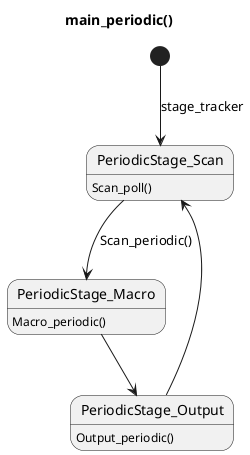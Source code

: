 '
' main_periodic.uml
'

@startuml
title main_periodic()
[*] --> PeriodicStage_Scan : stage_tracker
PeriodicStage_Scan : Scan_poll()
PeriodicStage_Scan --> PeriodicStage_Macro : Scan_periodic()
PeriodicStage_Macro : Macro_periodic()
PeriodicStage_Macro --> PeriodicStage_Output
PeriodicStage_Output : Output_periodic()
PeriodicStage_Output --> PeriodicStage_Scan
@enduml
